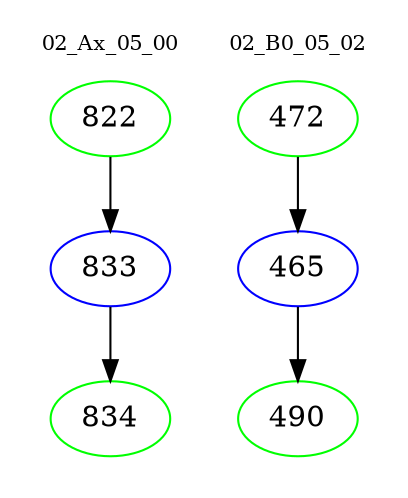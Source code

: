 digraph{
subgraph cluster_0 {
color = white
label = "02_Ax_05_00";
fontsize=10;
T0_822 [label="822", color="green"]
T0_822 -> T0_833 [color="black"]
T0_833 [label="833", color="blue"]
T0_833 -> T0_834 [color="black"]
T0_834 [label="834", color="green"]
}
subgraph cluster_1 {
color = white
label = "02_B0_05_02";
fontsize=10;
T1_472 [label="472", color="green"]
T1_472 -> T1_465 [color="black"]
T1_465 [label="465", color="blue"]
T1_465 -> T1_490 [color="black"]
T1_490 [label="490", color="green"]
}
}
